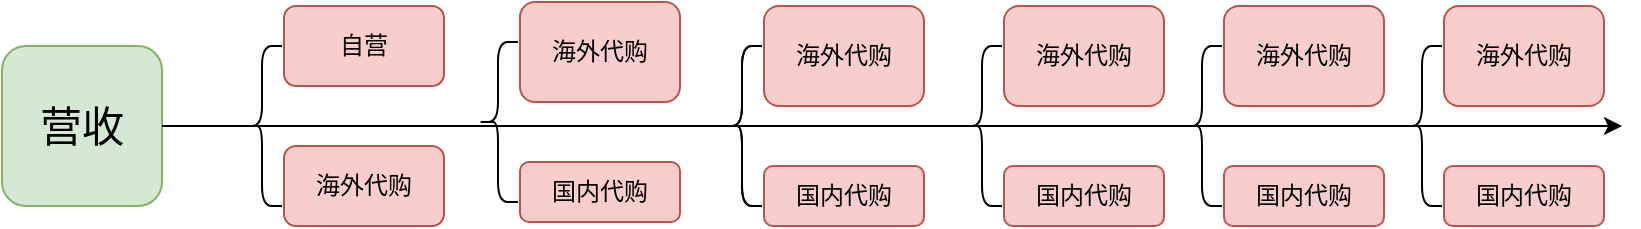 <mxfile version="14.7.3" type="github">
  <diagram id="NSqYkseTwNGMMg4fa7Z-" name="Page-1">
    <mxGraphModel dx="926" dy="435" grid="1" gridSize="10" guides="1" tooltips="1" connect="1" arrows="1" fold="1" page="1" pageScale="1" pageWidth="3300" pageHeight="4681" math="0" shadow="0">
      <root>
        <mxCell id="0" />
        <mxCell id="1" parent="0" />
        <mxCell id="TR1TFNIkeVoY3saFG_14-36" value="" style="group" vertex="1" connectable="0" parent="1">
          <mxGeometry x="80" y="18" width="810" height="112" as="geometry" />
        </mxCell>
        <mxCell id="TR1TFNIkeVoY3saFG_14-1" value="&lt;font style=&quot;font-size: 21px&quot;&gt;营收&lt;/font&gt;" style="rounded=1;whiteSpace=wrap;html=1;fillColor=#d5e8d4;strokeColor=#82b366;" vertex="1" parent="TR1TFNIkeVoY3saFG_14-36">
          <mxGeometry y="22" width="80" height="80" as="geometry" />
        </mxCell>
        <mxCell id="TR1TFNIkeVoY3saFG_14-4" value="" style="endArrow=classic;html=1;exitX=1;exitY=0.5;exitDx=0;exitDy=0;" edge="1" parent="TR1TFNIkeVoY3saFG_14-36" source="TR1TFNIkeVoY3saFG_14-1">
          <mxGeometry width="50" height="50" relative="1" as="geometry">
            <mxPoint x="90" y="62" as="sourcePoint" />
            <mxPoint x="810" y="62" as="targetPoint" />
          </mxGeometry>
        </mxCell>
        <mxCell id="TR1TFNIkeVoY3saFG_14-13" value="" style="shape=curlyBracket;whiteSpace=wrap;html=1;rounded=1;" vertex="1" parent="TR1TFNIkeVoY3saFG_14-36">
          <mxGeometry x="360" y="22" width="20" height="80" as="geometry" />
        </mxCell>
        <mxCell id="TR1TFNIkeVoY3saFG_14-14" value="" style="group" vertex="1" connectable="0" parent="TR1TFNIkeVoY3saFG_14-36">
          <mxGeometry x="120" y="2" width="101" height="110" as="geometry" />
        </mxCell>
        <mxCell id="TR1TFNIkeVoY3saFG_14-2" value="" style="shape=curlyBracket;whiteSpace=wrap;html=1;rounded=1;" vertex="1" parent="TR1TFNIkeVoY3saFG_14-14">
          <mxGeometry y="20" width="20" height="80" as="geometry" />
        </mxCell>
        <mxCell id="TR1TFNIkeVoY3saFG_14-8" value="" style="group" vertex="1" connectable="0" parent="TR1TFNIkeVoY3saFG_14-14">
          <mxGeometry x="21" width="80" height="110" as="geometry" />
        </mxCell>
        <mxCell id="TR1TFNIkeVoY3saFG_14-5" value="自营" style="rounded=1;whiteSpace=wrap;html=1;fillColor=#f8cecc;strokeColor=#b85450;" vertex="1" parent="TR1TFNIkeVoY3saFG_14-8">
          <mxGeometry width="80" height="40" as="geometry" />
        </mxCell>
        <mxCell id="TR1TFNIkeVoY3saFG_14-6" value="海外代购" style="rounded=1;whiteSpace=wrap;html=1;fillColor=#f8cecc;strokeColor=#b85450;" vertex="1" parent="TR1TFNIkeVoY3saFG_14-8">
          <mxGeometry y="70" width="80" height="40" as="geometry" />
        </mxCell>
        <mxCell id="TR1TFNIkeVoY3saFG_14-15" value="" style="group" vertex="1" connectable="0" parent="TR1TFNIkeVoY3saFG_14-36">
          <mxGeometry x="238" width="100" height="110" as="geometry" />
        </mxCell>
        <mxCell id="TR1TFNIkeVoY3saFG_14-9" value="" style="group" vertex="1" connectable="0" parent="TR1TFNIkeVoY3saFG_14-15">
          <mxGeometry x="21" width="80" height="110" as="geometry" />
        </mxCell>
        <mxCell id="TR1TFNIkeVoY3saFG_14-10" value="海外代购" style="rounded=1;whiteSpace=wrap;html=1;fillColor=#f8cecc;strokeColor=#b85450;" vertex="1" parent="TR1TFNIkeVoY3saFG_14-9">
          <mxGeometry width="80" height="50" as="geometry" />
        </mxCell>
        <mxCell id="TR1TFNIkeVoY3saFG_14-11" value="国内代购" style="rounded=1;whiteSpace=wrap;html=1;fillColor=#f8cecc;strokeColor=#b85450;" vertex="1" parent="TR1TFNIkeVoY3saFG_14-9">
          <mxGeometry y="80" width="80" height="30" as="geometry" />
        </mxCell>
        <mxCell id="TR1TFNIkeVoY3saFG_14-12" value="" style="shape=curlyBracket;whiteSpace=wrap;html=1;rounded=1;" vertex="1" parent="TR1TFNIkeVoY3saFG_14-15">
          <mxGeometry y="20" width="20" height="80" as="geometry" />
        </mxCell>
        <mxCell id="TR1TFNIkeVoY3saFG_14-16" value="" style="group" vertex="1" connectable="0" parent="TR1TFNIkeVoY3saFG_14-36">
          <mxGeometry x="360" y="2" width="100" height="110" as="geometry" />
        </mxCell>
        <mxCell id="TR1TFNIkeVoY3saFG_14-17" value="" style="group" vertex="1" connectable="0" parent="TR1TFNIkeVoY3saFG_14-16">
          <mxGeometry x="21" width="80" height="110" as="geometry" />
        </mxCell>
        <mxCell id="TR1TFNIkeVoY3saFG_14-18" value="海外代购" style="rounded=1;whiteSpace=wrap;html=1;fillColor=#f8cecc;strokeColor=#b85450;" vertex="1" parent="TR1TFNIkeVoY3saFG_14-17">
          <mxGeometry width="80" height="50" as="geometry" />
        </mxCell>
        <mxCell id="TR1TFNIkeVoY3saFG_14-19" value="国内代购" style="rounded=1;whiteSpace=wrap;html=1;fillColor=#f8cecc;strokeColor=#b85450;" vertex="1" parent="TR1TFNIkeVoY3saFG_14-17">
          <mxGeometry y="80" width="80" height="30" as="geometry" />
        </mxCell>
        <mxCell id="TR1TFNIkeVoY3saFG_14-20" value="" style="shape=curlyBracket;whiteSpace=wrap;html=1;rounded=1;" vertex="1" parent="TR1TFNIkeVoY3saFG_14-16">
          <mxGeometry y="20" width="20" height="80" as="geometry" />
        </mxCell>
        <mxCell id="TR1TFNIkeVoY3saFG_14-21" value="" style="group" vertex="1" connectable="0" parent="TR1TFNIkeVoY3saFG_14-36">
          <mxGeometry x="480" y="2" width="100" height="110" as="geometry" />
        </mxCell>
        <mxCell id="TR1TFNIkeVoY3saFG_14-22" value="" style="group" vertex="1" connectable="0" parent="TR1TFNIkeVoY3saFG_14-21">
          <mxGeometry x="21" width="80" height="110" as="geometry" />
        </mxCell>
        <mxCell id="TR1TFNIkeVoY3saFG_14-23" value="海外代购" style="rounded=1;whiteSpace=wrap;html=1;fillColor=#f8cecc;strokeColor=#b85450;" vertex="1" parent="TR1TFNIkeVoY3saFG_14-22">
          <mxGeometry width="80" height="50" as="geometry" />
        </mxCell>
        <mxCell id="TR1TFNIkeVoY3saFG_14-24" value="国内代购" style="rounded=1;whiteSpace=wrap;html=1;fillColor=#f8cecc;strokeColor=#b85450;" vertex="1" parent="TR1TFNIkeVoY3saFG_14-22">
          <mxGeometry y="80" width="80" height="30" as="geometry" />
        </mxCell>
        <mxCell id="TR1TFNIkeVoY3saFG_14-25" value="" style="shape=curlyBracket;whiteSpace=wrap;html=1;rounded=1;" vertex="1" parent="TR1TFNIkeVoY3saFG_14-21">
          <mxGeometry y="20" width="20" height="80" as="geometry" />
        </mxCell>
        <mxCell id="TR1TFNIkeVoY3saFG_14-26" value="" style="group" vertex="1" connectable="0" parent="TR1TFNIkeVoY3saFG_14-36">
          <mxGeometry x="590" y="2" width="100" height="110" as="geometry" />
        </mxCell>
        <mxCell id="TR1TFNIkeVoY3saFG_14-27" value="" style="group" vertex="1" connectable="0" parent="TR1TFNIkeVoY3saFG_14-26">
          <mxGeometry x="21" width="80" height="110" as="geometry" />
        </mxCell>
        <mxCell id="TR1TFNIkeVoY3saFG_14-28" value="海外代购" style="rounded=1;whiteSpace=wrap;html=1;fillColor=#f8cecc;strokeColor=#b85450;" vertex="1" parent="TR1TFNIkeVoY3saFG_14-27">
          <mxGeometry width="80" height="50" as="geometry" />
        </mxCell>
        <mxCell id="TR1TFNIkeVoY3saFG_14-29" value="国内代购" style="rounded=1;whiteSpace=wrap;html=1;fillColor=#f8cecc;strokeColor=#b85450;" vertex="1" parent="TR1TFNIkeVoY3saFG_14-27">
          <mxGeometry y="80" width="80" height="30" as="geometry" />
        </mxCell>
        <mxCell id="TR1TFNIkeVoY3saFG_14-30" value="" style="shape=curlyBracket;whiteSpace=wrap;html=1;rounded=1;" vertex="1" parent="TR1TFNIkeVoY3saFG_14-26">
          <mxGeometry y="20" width="20" height="80" as="geometry" />
        </mxCell>
        <mxCell id="TR1TFNIkeVoY3saFG_14-31" value="" style="group" vertex="1" connectable="0" parent="TR1TFNIkeVoY3saFG_14-36">
          <mxGeometry x="700" y="2" width="100" height="110" as="geometry" />
        </mxCell>
        <mxCell id="TR1TFNIkeVoY3saFG_14-32" value="" style="group" vertex="1" connectable="0" parent="TR1TFNIkeVoY3saFG_14-31">
          <mxGeometry x="21" width="80" height="110" as="geometry" />
        </mxCell>
        <mxCell id="TR1TFNIkeVoY3saFG_14-33" value="海外代购" style="rounded=1;whiteSpace=wrap;html=1;fillColor=#f8cecc;strokeColor=#b85450;" vertex="1" parent="TR1TFNIkeVoY3saFG_14-32">
          <mxGeometry width="80" height="50" as="geometry" />
        </mxCell>
        <mxCell id="TR1TFNIkeVoY3saFG_14-34" value="国内代购" style="rounded=1;whiteSpace=wrap;html=1;fillColor=#f8cecc;strokeColor=#b85450;" vertex="1" parent="TR1TFNIkeVoY3saFG_14-32">
          <mxGeometry y="80" width="80" height="30" as="geometry" />
        </mxCell>
        <mxCell id="TR1TFNIkeVoY3saFG_14-35" value="" style="shape=curlyBracket;whiteSpace=wrap;html=1;rounded=1;" vertex="1" parent="TR1TFNIkeVoY3saFG_14-31">
          <mxGeometry y="20" width="20" height="80" as="geometry" />
        </mxCell>
      </root>
    </mxGraphModel>
  </diagram>
</mxfile>
